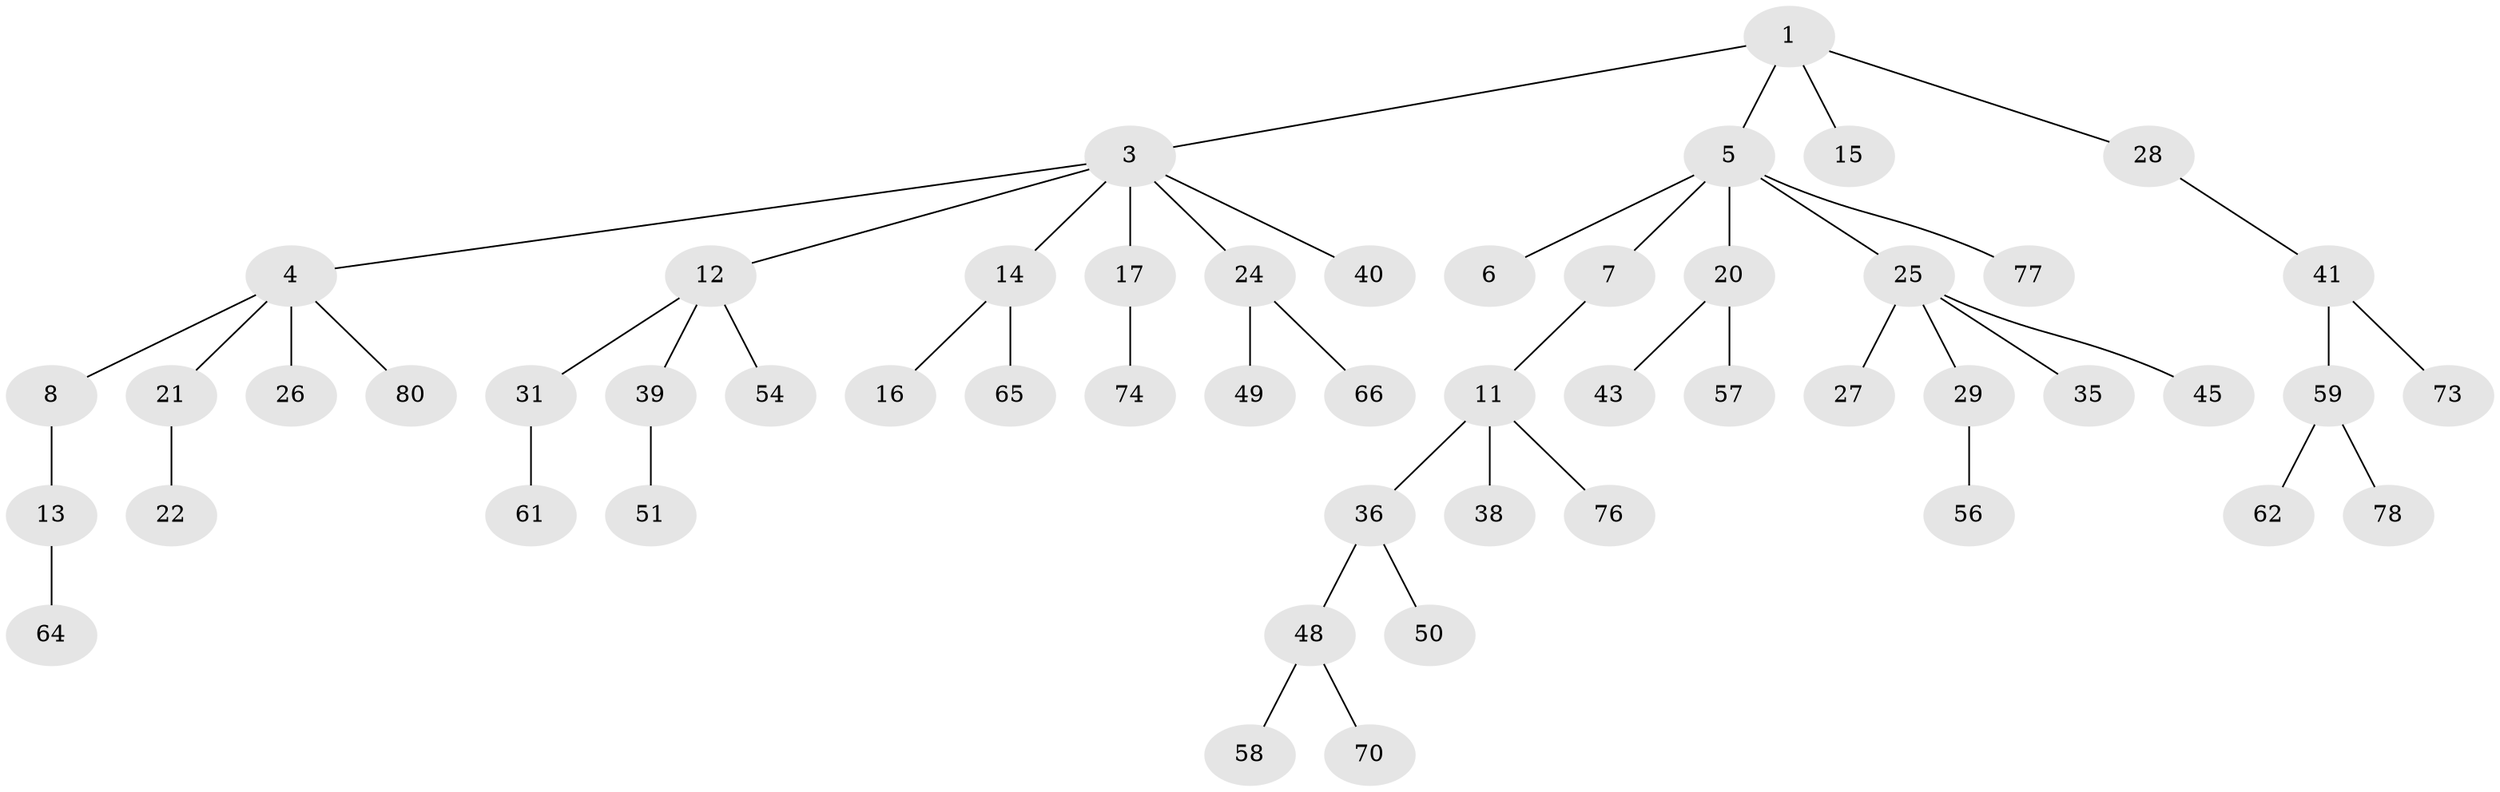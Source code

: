 // Generated by graph-tools (version 1.1) at 2025/24/03/03/25 07:24:07]
// undirected, 53 vertices, 52 edges
graph export_dot {
graph [start="1"]
  node [color=gray90,style=filled];
  1 [super="+2"];
  3 [super="+18"];
  4 [super="+10"];
  5 [super="+9"];
  6 [super="+32"];
  7;
  8;
  11 [super="+19"];
  12 [super="+23"];
  13 [super="+55"];
  14 [super="+52"];
  15;
  16;
  17 [super="+37"];
  20 [super="+60"];
  21;
  22 [super="+33"];
  24 [super="+30"];
  25 [super="+34"];
  26;
  27;
  28 [super="+68"];
  29 [super="+53"];
  31 [super="+46"];
  35 [super="+44"];
  36 [super="+42"];
  38;
  39 [super="+47"];
  40;
  41 [super="+67"];
  43 [super="+72"];
  45;
  48;
  49 [super="+81"];
  50;
  51 [super="+69"];
  54 [super="+63"];
  56;
  57;
  58 [super="+79"];
  59 [super="+71"];
  61 [super="+75"];
  62;
  64;
  65;
  66;
  70;
  73;
  74;
  76;
  77;
  78;
  80;
  1 -- 5;
  1 -- 15;
  1 -- 3;
  1 -- 28;
  3 -- 4;
  3 -- 12;
  3 -- 14;
  3 -- 17;
  3 -- 40;
  3 -- 24;
  4 -- 8;
  4 -- 21;
  4 -- 26;
  4 -- 80;
  5 -- 6;
  5 -- 7;
  5 -- 20;
  5 -- 25;
  5 -- 77;
  7 -- 11;
  8 -- 13;
  11 -- 36;
  11 -- 38;
  11 -- 76;
  12 -- 31;
  12 -- 39;
  12 -- 54;
  13 -- 64;
  14 -- 16;
  14 -- 65;
  17 -- 74;
  20 -- 43;
  20 -- 57;
  21 -- 22;
  24 -- 49;
  24 -- 66;
  25 -- 27;
  25 -- 29;
  25 -- 45;
  25 -- 35;
  28 -- 41;
  29 -- 56;
  31 -- 61;
  36 -- 48;
  36 -- 50;
  39 -- 51;
  41 -- 59;
  41 -- 73;
  48 -- 58;
  48 -- 70;
  59 -- 62;
  59 -- 78;
}
